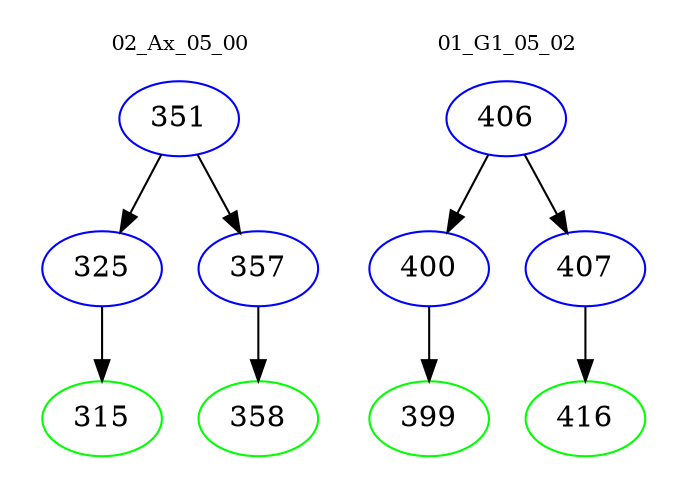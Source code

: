 digraph{
subgraph cluster_0 {
color = white
label = "02_Ax_05_00";
fontsize=10;
T0_351 [label="351", color="blue"]
T0_351 -> T0_325 [color="black"]
T0_325 [label="325", color="blue"]
T0_325 -> T0_315 [color="black"]
T0_315 [label="315", color="green"]
T0_351 -> T0_357 [color="black"]
T0_357 [label="357", color="blue"]
T0_357 -> T0_358 [color="black"]
T0_358 [label="358", color="green"]
}
subgraph cluster_1 {
color = white
label = "01_G1_05_02";
fontsize=10;
T1_406 [label="406", color="blue"]
T1_406 -> T1_400 [color="black"]
T1_400 [label="400", color="blue"]
T1_400 -> T1_399 [color="black"]
T1_399 [label="399", color="green"]
T1_406 -> T1_407 [color="black"]
T1_407 [label="407", color="blue"]
T1_407 -> T1_416 [color="black"]
T1_416 [label="416", color="green"]
}
}
